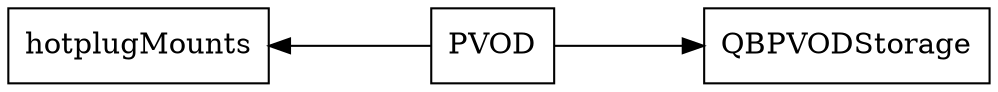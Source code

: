 digraph PVOD {
    node [URL="\N.html" shape=box]
    graph [layout="circo"]
    PVOD [label="PVOD" root=true]

    QBPVODStorage
    hotplugMounts

    PVOD -> QBPVODStorage
    PVOD -> hotplugMounts
}
